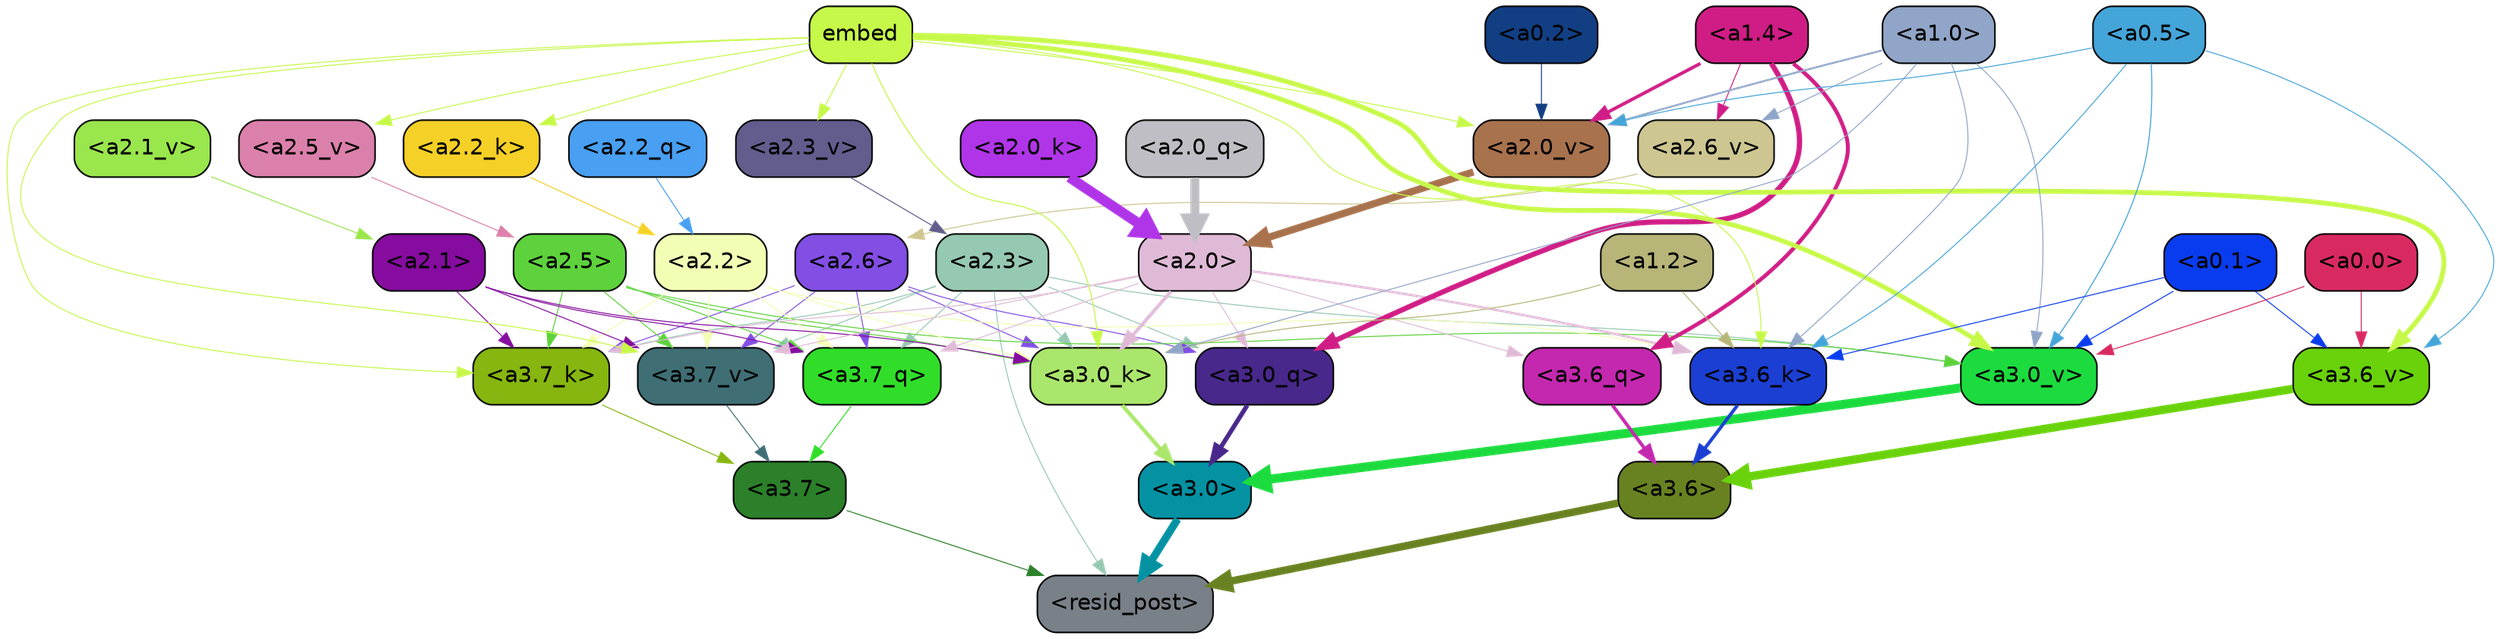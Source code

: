 strict digraph "" {
	graph [bgcolor=transparent,
		layout=dot,
		overlap=false,
		splines=true
	];
	"<a3.7>"	[color=black,
		fillcolor="#2b8029",
		fontname=Helvetica,
		shape=box,
		style="filled, rounded"];
	"<resid_post>"	[color=black,
		fillcolor="#798088",
		fontname=Helvetica,
		shape=box,
		style="filled, rounded"];
	"<a3.7>" -> "<resid_post>"	[color="#2b8029",
		penwidth=0.6];
	"<a3.6>"	[color=black,
		fillcolor="#698221",
		fontname=Helvetica,
		shape=box,
		style="filled, rounded"];
	"<a3.6>" -> "<resid_post>"	[color="#698221",
		penwidth=4.7534414529800415];
	"<a3.0>"	[color=black,
		fillcolor="#0492a3",
		fontname=Helvetica,
		shape=box,
		style="filled, rounded"];
	"<a3.0>" -> "<resid_post>"	[color="#0492a3",
		penwidth=4.898576855659485];
	"<a2.3>"	[color=black,
		fillcolor="#96c9b2",
		fontname=Helvetica,
		shape=box,
		style="filled, rounded"];
	"<a2.3>" -> "<resid_post>"	[color="#96c9b2",
		penwidth=0.6];
	"<a3.7_q>"	[color=black,
		fillcolor="#30de29",
		fontname=Helvetica,
		shape=box,
		style="filled, rounded"];
	"<a2.3>" -> "<a3.7_q>"	[color="#96c9b2",
		penwidth=0.6];
	"<a3.0_q>"	[color=black,
		fillcolor="#48288a",
		fontname=Helvetica,
		shape=box,
		style="filled, rounded"];
	"<a2.3>" -> "<a3.0_q>"	[color="#96c9b2",
		penwidth=0.6];
	"<a3.7_k>"	[color=black,
		fillcolor="#86b60f",
		fontname=Helvetica,
		shape=box,
		style="filled, rounded"];
	"<a2.3>" -> "<a3.7_k>"	[color="#96c9b2",
		penwidth=0.6];
	"<a3.0_k>"	[color=black,
		fillcolor="#abe66c",
		fontname=Helvetica,
		shape=box,
		style="filled, rounded"];
	"<a2.3>" -> "<a3.0_k>"	[color="#96c9b2",
		penwidth=0.6];
	"<a3.7_v>"	[color=black,
		fillcolor="#3f6e75",
		fontname=Helvetica,
		shape=box,
		style="filled, rounded"];
	"<a2.3>" -> "<a3.7_v>"	[color="#96c9b2",
		penwidth=0.6];
	"<a3.0_v>"	[color=black,
		fillcolor="#1cdb3e",
		fontname=Helvetica,
		shape=box,
		style="filled, rounded"];
	"<a2.3>" -> "<a3.0_v>"	[color="#96c9b2",
		penwidth=0.6];
	"<a3.7_q>" -> "<a3.7>"	[color="#30de29",
		penwidth=0.6];
	"<a3.6_q>"	[color=black,
		fillcolor="#c428af",
		fontname=Helvetica,
		shape=box,
		style="filled, rounded"];
	"<a3.6_q>" -> "<a3.6>"	[color="#c428af",
		penwidth=2.160832464694977];
	"<a3.0_q>" -> "<a3.0>"	[color="#48288a",
		penwidth=2.870753765106201];
	"<a3.7_k>" -> "<a3.7>"	[color="#86b60f",
		penwidth=0.6];
	"<a3.6_k>"	[color=black,
		fillcolor="#1b3fd3",
		fontname=Helvetica,
		shape=box,
		style="filled, rounded"];
	"<a3.6_k>" -> "<a3.6>"	[color="#1b3fd3",
		penwidth=2.13908451795578];
	"<a3.0_k>" -> "<a3.0>"	[color="#abe66c",
		penwidth=2.520303964614868];
	"<a3.7_v>" -> "<a3.7>"	[color="#3f6e75",
		penwidth=0.6];
	"<a3.6_v>"	[color=black,
		fillcolor="#69d20a",
		fontname=Helvetica,
		shape=box,
		style="filled, rounded"];
	"<a3.6_v>" -> "<a3.6>"	[color="#69d20a",
		penwidth=5.297133803367615];
	"<a3.0_v>" -> "<a3.0>"	[color="#1cdb3e",
		penwidth=5.680712580680847];
	"<a2.6>"	[color=black,
		fillcolor="#824ee4",
		fontname=Helvetica,
		shape=box,
		style="filled, rounded"];
	"<a2.6>" -> "<a3.7_q>"	[color="#824ee4",
		penwidth=0.6];
	"<a2.6>" -> "<a3.0_q>"	[color="#824ee4",
		penwidth=0.6];
	"<a2.6>" -> "<a3.7_k>"	[color="#824ee4",
		penwidth=0.6];
	"<a2.6>" -> "<a3.0_k>"	[color="#824ee4",
		penwidth=0.6];
	"<a2.6>" -> "<a3.7_v>"	[color="#824ee4",
		penwidth=0.6];
	"<a2.5>"	[color=black,
		fillcolor="#5ed23c",
		fontname=Helvetica,
		shape=box,
		style="filled, rounded"];
	"<a2.5>" -> "<a3.7_q>"	[color="#5ed23c",
		penwidth=0.6];
	"<a2.5>" -> "<a3.7_k>"	[color="#5ed23c",
		penwidth=0.6];
	"<a2.5>" -> "<a3.0_k>"	[color="#5ed23c",
		penwidth=0.6];
	"<a2.5>" -> "<a3.7_v>"	[color="#5ed23c",
		penwidth=0.6];
	"<a2.5>" -> "<a3.0_v>"	[color="#5ed23c",
		penwidth=0.6];
	"<a2.2>"	[color=black,
		fillcolor="#f3feb5",
		fontname=Helvetica,
		shape=box,
		style="filled, rounded"];
	"<a2.2>" -> "<a3.7_q>"	[color="#f3feb5",
		penwidth=0.6];
	"<a2.2>" -> "<a3.7_k>"	[color="#f3feb5",
		penwidth=0.6];
	"<a2.2>" -> "<a3.6_k>"	[color="#f3feb5",
		penwidth=0.6];
	"<a2.2>" -> "<a3.0_k>"	[color="#f3feb5",
		penwidth=0.6];
	"<a2.2>" -> "<a3.7_v>"	[color="#f3feb5",
		penwidth=0.6];
	"<a2.1>"	[color=black,
		fillcolor="#850c9f",
		fontname=Helvetica,
		shape=box,
		style="filled, rounded"];
	"<a2.1>" -> "<a3.7_q>"	[color="#850c9f",
		penwidth=0.6];
	"<a2.1>" -> "<a3.7_k>"	[color="#850c9f",
		penwidth=0.6];
	"<a2.1>" -> "<a3.0_k>"	[color="#850c9f",
		penwidth=0.6];
	"<a2.1>" -> "<a3.7_v>"	[color="#850c9f",
		penwidth=0.6];
	"<a2.0>"	[color=black,
		fillcolor="#dfbad7",
		fontname=Helvetica,
		shape=box,
		style="filled, rounded"];
	"<a2.0>" -> "<a3.7_q>"	[color="#dfbad7",
		penwidth=0.6];
	"<a2.0>" -> "<a3.6_q>"	[color="#dfbad7",
		penwidth=0.6];
	"<a2.0>" -> "<a3.0_q>"	[color="#dfbad7",
		penwidth=0.6];
	"<a2.0>" -> "<a3.7_k>"	[color="#dfbad7",
		penwidth=0.6];
	"<a2.0>" -> "<a3.6_k>"	[color="#dfbad7",
		penwidth=1.4957321882247925];
	"<a2.0>" -> "<a3.0_k>"	[color="#dfbad7",
		penwidth=2.18752121925354];
	"<a2.0>" -> "<a3.7_v>"	[color="#dfbad7",
		penwidth=0.6];
	"<a1.4>"	[color=black,
		fillcolor="#cf1d85",
		fontname=Helvetica,
		shape=box,
		style="filled, rounded"];
	"<a1.4>" -> "<a3.6_q>"	[color="#cf1d85",
		penwidth=2.4829938411712646];
	"<a1.4>" -> "<a3.0_q>"	[color="#cf1d85",
		penwidth=3.299744725227356];
	"<a2.6_v>"	[color=black,
		fillcolor="#cdc690",
		fontname=Helvetica,
		shape=box,
		style="filled, rounded"];
	"<a1.4>" -> "<a2.6_v>"	[color="#cf1d85",
		penwidth=0.6];
	"<a2.0_v>"	[color=black,
		fillcolor="#a8724d",
		fontname=Helvetica,
		shape=box,
		style="filled, rounded"];
	"<a1.4>" -> "<a2.0_v>"	[color="#cf1d85",
		penwidth=2.092592429369688];
	embed	[color=black,
		fillcolor="#c6f84a",
		fontname=Helvetica,
		shape=box,
		style="filled, rounded"];
	embed -> "<a3.7_k>"	[color="#c6f84a",
		penwidth=0.6];
	embed -> "<a3.6_k>"	[color="#c6f84a",
		penwidth=0.6];
	embed -> "<a3.0_k>"	[color="#c6f84a",
		penwidth=0.6394047290086746];
	embed -> "<a3.7_v>"	[color="#c6f84a",
		penwidth=0.6];
	embed -> "<a3.6_v>"	[color="#c6f84a",
		penwidth=3.067279100418091];
	embed -> "<a3.0_v>"	[color="#c6f84a",
		penwidth=3.0212591886520386];
	"<a2.2_k>"	[color=black,
		fillcolor="#f5d026",
		fontname=Helvetica,
		shape=box,
		style="filled, rounded"];
	embed -> "<a2.2_k>"	[color="#c6f84a",
		penwidth=0.6];
	"<a2.5_v>"	[color=black,
		fillcolor="#db80aa",
		fontname=Helvetica,
		shape=box,
		style="filled, rounded"];
	embed -> "<a2.5_v>"	[color="#c6f84a",
		penwidth=0.6];
	"<a2.3_v>"	[color=black,
		fillcolor="#625d8d",
		fontname=Helvetica,
		shape=box,
		style="filled, rounded"];
	embed -> "<a2.3_v>"	[color="#c6f84a",
		penwidth=0.6];
	embed -> "<a2.0_v>"	[color="#c6f84a",
		penwidth=0.6];
	"<a1.2>"	[color=black,
		fillcolor="#b7b578",
		fontname=Helvetica,
		shape=box,
		style="filled, rounded"];
	"<a1.2>" -> "<a3.6_k>"	[color="#b7b578",
		penwidth=0.6];
	"<a1.2>" -> "<a3.0_k>"	[color="#b7b578",
		penwidth=0.6];
	"<a1.0>"	[color=black,
		fillcolor="#90a5c7",
		fontname=Helvetica,
		shape=box,
		style="filled, rounded"];
	"<a1.0>" -> "<a3.6_k>"	[color="#90a5c7",
		penwidth=0.6];
	"<a1.0>" -> "<a3.0_k>"	[color="#90a5c7",
		penwidth=0.6];
	"<a1.0>" -> "<a3.0_v>"	[color="#90a5c7",
		penwidth=0.6];
	"<a1.0>" -> "<a2.6_v>"	[color="#90a5c7",
		penwidth=0.6];
	"<a1.0>" -> "<a2.0_v>"	[color="#90a5c7",
		penwidth=1.2132605910301208];
	"<a0.5>"	[color=black,
		fillcolor="#44a5d9",
		fontname=Helvetica,
		shape=box,
		style="filled, rounded"];
	"<a0.5>" -> "<a3.6_k>"	[color="#44a5d9",
		penwidth=0.6];
	"<a0.5>" -> "<a3.6_v>"	[color="#44a5d9",
		penwidth=0.6];
	"<a0.5>" -> "<a3.0_v>"	[color="#44a5d9",
		penwidth=0.648682102560997];
	"<a0.5>" -> "<a2.0_v>"	[color="#44a5d9",
		penwidth=0.6];
	"<a0.1>"	[color=black,
		fillcolor="#0a3cef",
		fontname=Helvetica,
		shape=box,
		style="filled, rounded"];
	"<a0.1>" -> "<a3.6_k>"	[color="#0a3cef",
		penwidth=0.6];
	"<a0.1>" -> "<a3.6_v>"	[color="#0a3cef",
		penwidth=0.6];
	"<a0.1>" -> "<a3.0_v>"	[color="#0a3cef",
		penwidth=0.6];
	"<a0.0>"	[color=black,
		fillcolor="#d82a61",
		fontname=Helvetica,
		shape=box,
		style="filled, rounded"];
	"<a0.0>" -> "<a3.6_v>"	[color="#d82a61",
		penwidth=0.6];
	"<a0.0>" -> "<a3.0_v>"	[color="#d82a61",
		penwidth=0.6];
	"<a2.2_q>"	[color=black,
		fillcolor="#499ff1",
		fontname=Helvetica,
		shape=box,
		style="filled, rounded"];
	"<a2.2_q>" -> "<a2.2>"	[color="#499ff1",
		penwidth=0.6];
	"<a2.0_q>"	[color=black,
		fillcolor="#c0bec5",
		fontname=Helvetica,
		shape=box,
		style="filled, rounded"];
	"<a2.0_q>" -> "<a2.0>"	[color="#c0bec5",
		penwidth=5.681910276412964];
	"<a2.2_k>" -> "<a2.2>"	[color="#f5d026",
		penwidth=0.6];
	"<a2.0_k>"	[color=black,
		fillcolor="#b035e8",
		fontname=Helvetica,
		shape=box,
		style="filled, rounded"];
	"<a2.0_k>" -> "<a2.0>"	[color="#b035e8",
		penwidth=6.447777509689331];
	"<a2.6_v>" -> "<a2.6>"	[color="#cdc690",
		penwidth=0.6];
	"<a2.5_v>" -> "<a2.5>"	[color="#db80aa",
		penwidth=0.6];
	"<a2.3_v>" -> "<a2.3>"	[color="#625d8d",
		penwidth=0.6];
	"<a2.1_v>"	[color=black,
		fillcolor="#9ae64d",
		fontname=Helvetica,
		shape=box,
		style="filled, rounded"];
	"<a2.1_v>" -> "<a2.1>"	[color="#9ae64d",
		penwidth=0.6];
	"<a2.0_v>" -> "<a2.0>"	[color="#a8724d",
		penwidth=4.5695202350616455];
	"<a0.2>"	[color=black,
		fillcolor="#123f84",
		fontname=Helvetica,
		shape=box,
		style="filled, rounded"];
	"<a0.2>" -> "<a2.0_v>"	[color="#123f84",
		penwidth=0.6];
}
